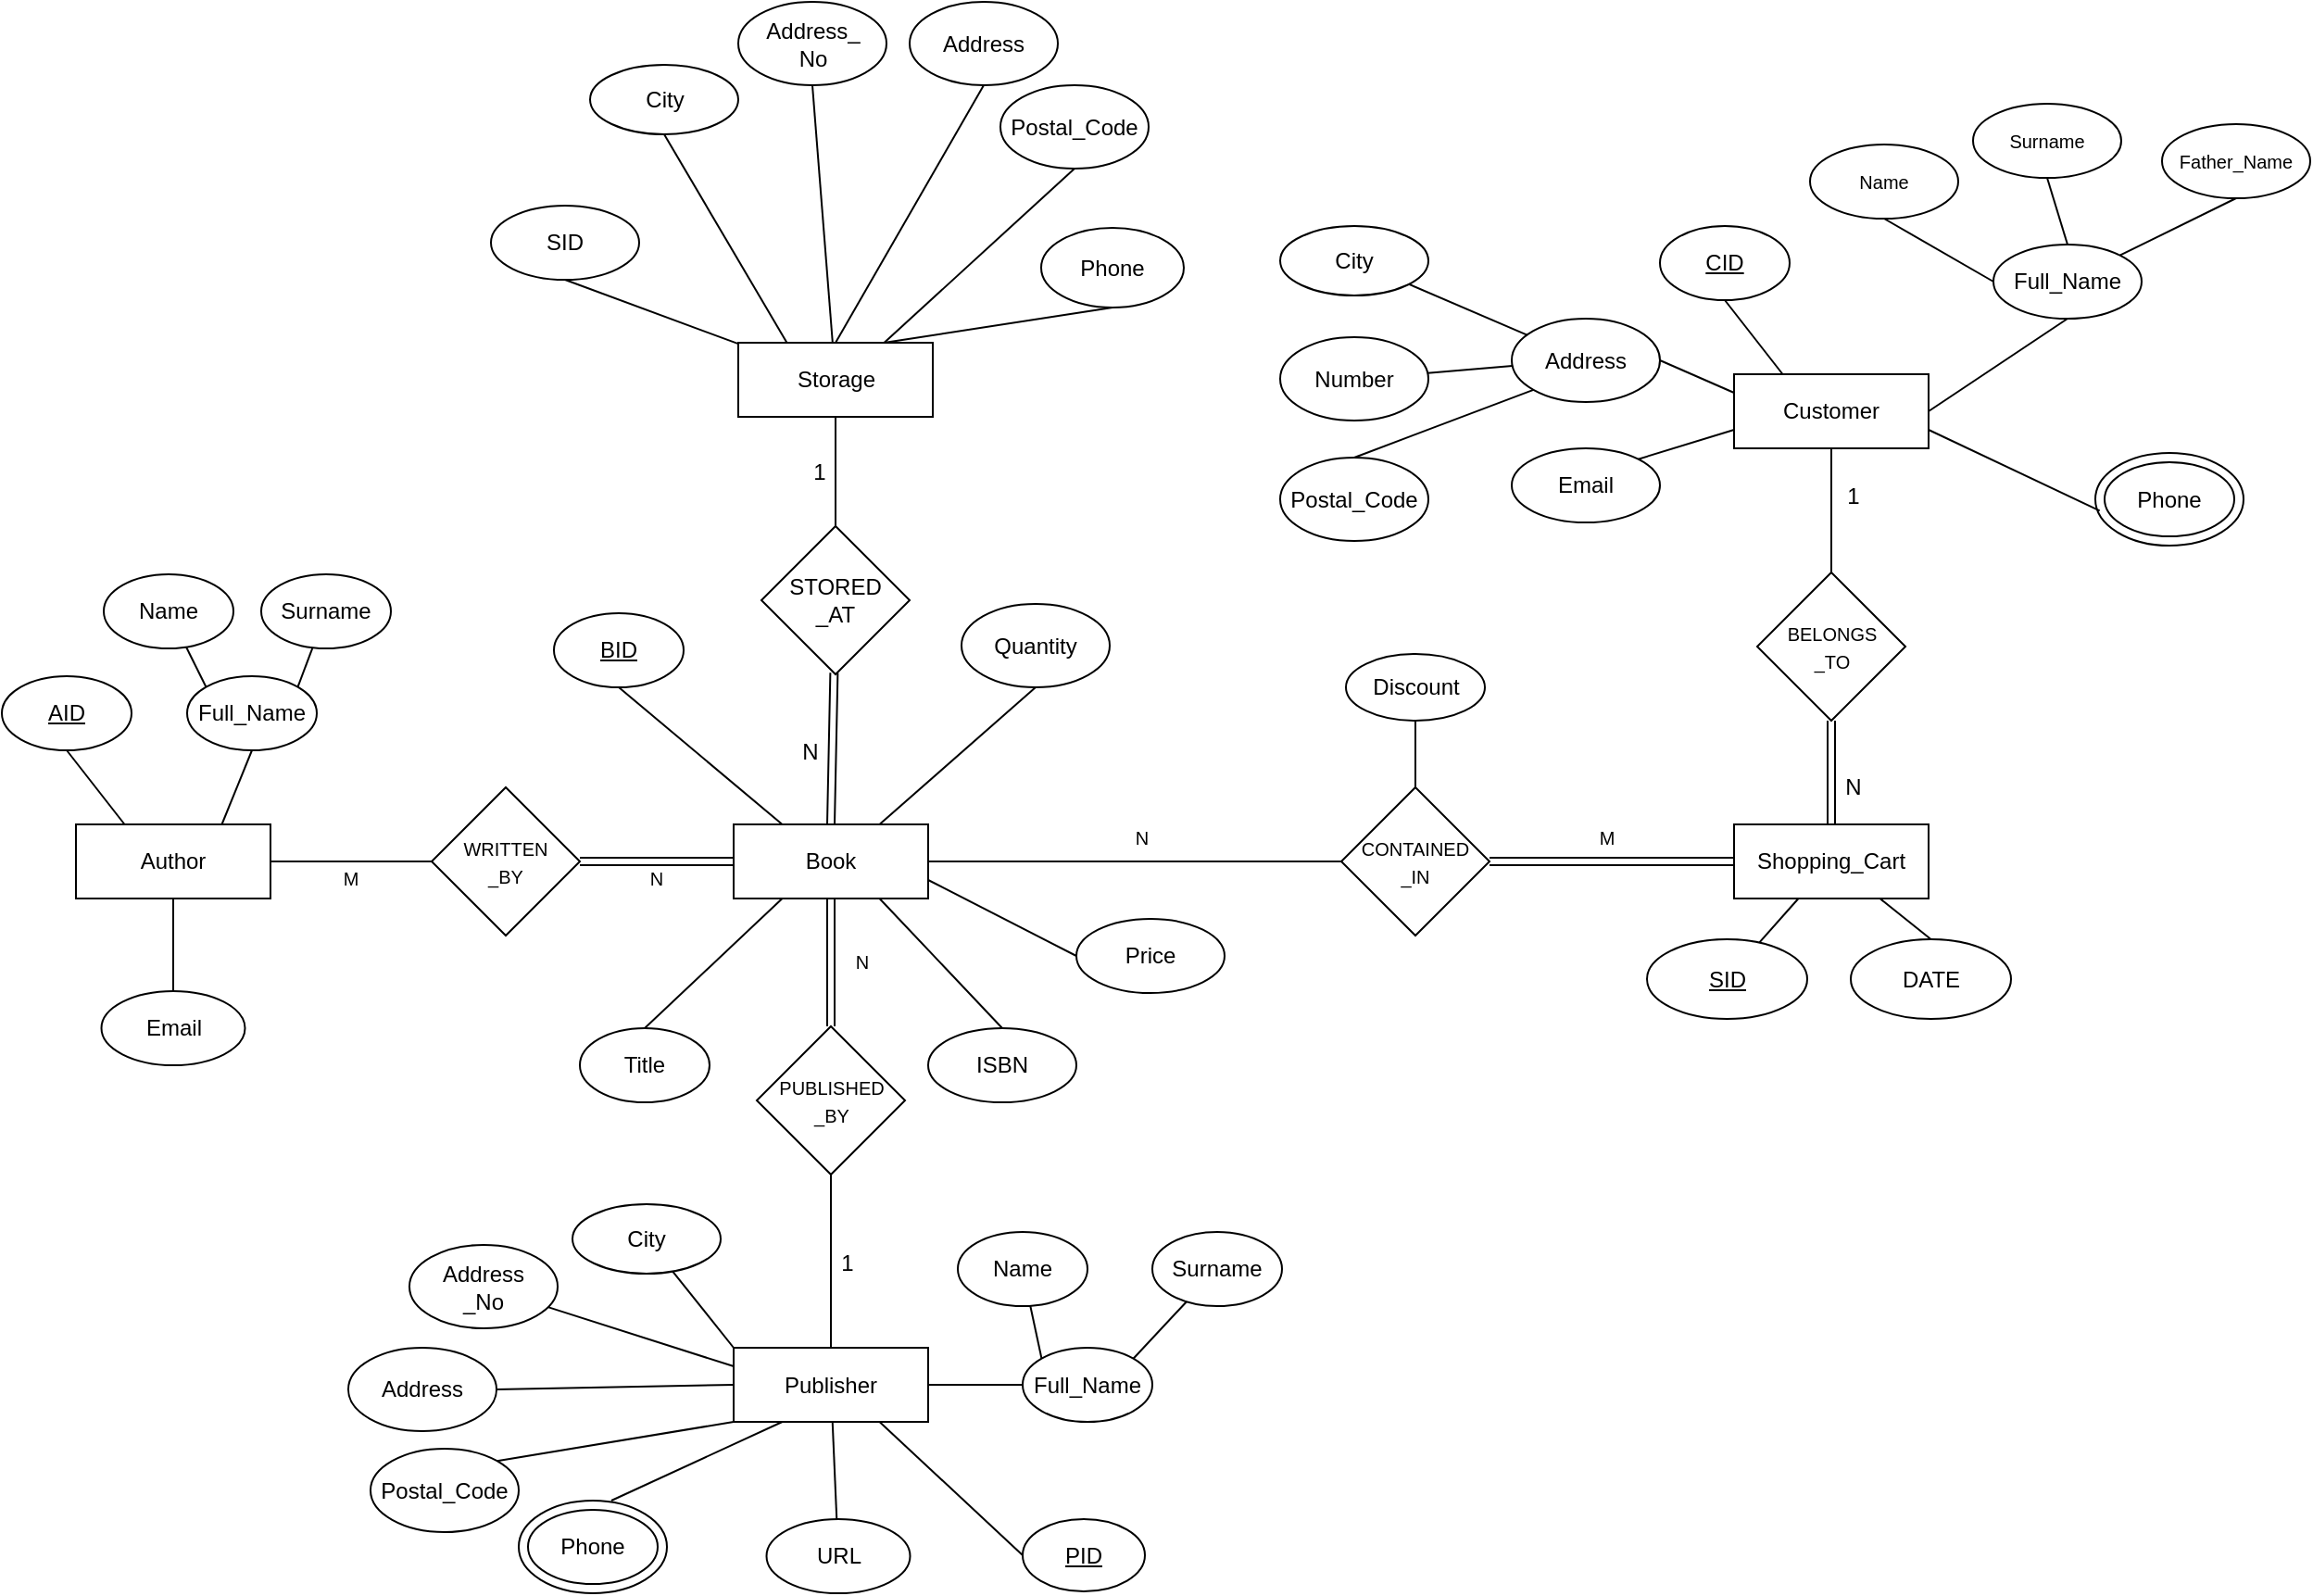 <mxfile version="20.6.0" type="github">
  <diagram id="VsgBfveyjFz6Jx_ch1yv" name="Page-1">
    <mxGraphModel dx="2591" dy="754" grid="1" gridSize="11" guides="1" tooltips="1" connect="1" arrows="0" fold="1" page="1" pageScale="1" pageWidth="1169" pageHeight="1654" math="0" shadow="0">
      <root>
        <mxCell id="0" />
        <mxCell id="1" parent="0" />
        <mxCell id="6fTI-SqCHsq5oNUSL6ju-141" value="1" style="edgeStyle=none;rounded=0;orthogonalLoop=1;jettySize=auto;html=1;exitX=0.5;exitY=1;exitDx=0;exitDy=0;entryX=0.5;entryY=0;entryDx=0;entryDy=0;labelBackgroundColor=none;strokeColor=#000000;fontSize=12;startFill=1;endArrow=none;endFill=0;" parent="1" source="6fTI-SqCHsq5oNUSL6ju-108" target="6fTI-SqCHsq5oNUSL6ju-129" edge="1">
          <mxGeometry y="-9" relative="1" as="geometry">
            <mxPoint as="offset" />
          </mxGeometry>
        </mxCell>
        <mxCell id="6fTI-SqCHsq5oNUSL6ju-147" value="" style="group" parent="1" vertex="1" connectable="0">
          <mxGeometry x="12" y="847" width="602" height="265" as="geometry" />
        </mxCell>
        <mxCell id="6fTI-SqCHsq5oNUSL6ju-105" value="" style="group" parent="6fTI-SqCHsq5oNUSL6ju-147" vertex="1" connectable="0">
          <mxGeometry width="478.75" height="265" as="geometry" />
        </mxCell>
        <mxCell id="6fTI-SqCHsq5oNUSL6ju-64" value="Publisher" style="rounded=0;whiteSpace=wrap;html=1;" parent="6fTI-SqCHsq5oNUSL6ju-105" vertex="1">
          <mxGeometry x="306" y="132.5" width="105" height="40" as="geometry" />
        </mxCell>
        <mxCell id="6fTI-SqCHsq5oNUSL6ju-73" value="URL" style="ellipse;whiteSpace=wrap;html=1;rounded=0;" parent="6fTI-SqCHsq5oNUSL6ju-105" vertex="1">
          <mxGeometry x="323.75" y="225" width="77.5" height="40" as="geometry" />
        </mxCell>
        <mxCell id="6fTI-SqCHsq5oNUSL6ju-63" value="" style="edgeStyle=none;rounded=0;orthogonalLoop=1;jettySize=auto;html=1;fontSize=12;startFill=1;endArrow=none;endFill=0;" parent="6fTI-SqCHsq5oNUSL6ju-105" source="6fTI-SqCHsq5oNUSL6ju-64" target="6fTI-SqCHsq5oNUSL6ju-73" edge="1">
          <mxGeometry relative="1" as="geometry" />
        </mxCell>
        <mxCell id="6fTI-SqCHsq5oNUSL6ju-74" style="rounded=0;orthogonalLoop=1;jettySize=auto;html=1;exitX=0;exitY=0.5;exitDx=0;exitDy=0;entryX=1;entryY=0.5;entryDx=0;entryDy=0;fontSize=10;endArrow=none;endFill=0;" parent="6fTI-SqCHsq5oNUSL6ju-105" source="6fTI-SqCHsq5oNUSL6ju-64" target="6fTI-SqCHsq5oNUSL6ju-82" edge="1">
          <mxGeometry relative="1" as="geometry">
            <mxPoint x="255" y="120" as="sourcePoint" />
          </mxGeometry>
        </mxCell>
        <mxCell id="6fTI-SqCHsq5oNUSL6ju-76" value="" style="group" parent="6fTI-SqCHsq5oNUSL6ju-105" vertex="1" connectable="0">
          <mxGeometry x="190" y="215" width="80" height="50" as="geometry" />
        </mxCell>
        <mxCell id="6fTI-SqCHsq5oNUSL6ju-77" value="Phone" style="ellipse;whiteSpace=wrap;html=1;perimeterSpacing=0;shadow=0;perimeter=none;" parent="6fTI-SqCHsq5oNUSL6ju-76" vertex="1">
          <mxGeometry width="80" height="50" as="geometry" />
        </mxCell>
        <mxCell id="6fTI-SqCHsq5oNUSL6ju-78" value="Phone" style="ellipse;whiteSpace=wrap;html=1;perimeterSpacing=0;shadow=0;perimeter=none;" parent="6fTI-SqCHsq5oNUSL6ju-76" vertex="1">
          <mxGeometry x="5" y="5" width="70" height="40" as="geometry" />
        </mxCell>
        <mxCell id="6fTI-SqCHsq5oNUSL6ju-96" style="edgeStyle=none;rounded=0;orthogonalLoop=1;jettySize=auto;html=1;exitX=0.25;exitY=1;exitDx=0;exitDy=0;entryX=0.625;entryY=0;entryDx=0;entryDy=0;entryPerimeter=0;fontSize=10;startFill=1;endArrow=none;endFill=0;" parent="6fTI-SqCHsq5oNUSL6ju-105" source="6fTI-SqCHsq5oNUSL6ju-64" target="6fTI-SqCHsq5oNUSL6ju-77" edge="1">
          <mxGeometry relative="1" as="geometry" />
        </mxCell>
        <mxCell id="6fTI-SqCHsq5oNUSL6ju-82" value="Address" style="ellipse;whiteSpace=wrap;html=1;rounded=0;" parent="6fTI-SqCHsq5oNUSL6ju-105" vertex="1">
          <mxGeometry x="98" y="132.5" width="80" height="45" as="geometry" />
        </mxCell>
        <mxCell id="6fTI-SqCHsq5oNUSL6ju-83" value="City" style="ellipse;whiteSpace=wrap;html=1;rounded=0;" parent="6fTI-SqCHsq5oNUSL6ju-105" vertex="1">
          <mxGeometry x="219" y="55" width="80" height="37.5" as="geometry" />
        </mxCell>
        <mxCell id="6fTI-SqCHsq5oNUSL6ju-79" value="" style="rounded=0;orthogonalLoop=1;jettySize=auto;html=1;fontSize=10;endArrow=none;endFill=0;exitX=0;exitY=0;exitDx=0;exitDy=0;" parent="6fTI-SqCHsq5oNUSL6ju-105" source="6fTI-SqCHsq5oNUSL6ju-64" target="6fTI-SqCHsq5oNUSL6ju-83" edge="1">
          <mxGeometry relative="1" as="geometry" />
        </mxCell>
        <mxCell id="6fTI-SqCHsq5oNUSL6ju-84" value="Address&lt;br&gt;_No" style="ellipse;whiteSpace=wrap;html=1;rounded=0;" parent="6fTI-SqCHsq5oNUSL6ju-105" vertex="1">
          <mxGeometry x="131" y="77" width="80" height="45" as="geometry" />
        </mxCell>
        <mxCell id="6fTI-SqCHsq5oNUSL6ju-80" value="" style="rounded=0;orthogonalLoop=1;jettySize=auto;html=1;fontSize=10;endArrow=none;endFill=0;exitX=0;exitY=0.25;exitDx=0;exitDy=0;" parent="6fTI-SqCHsq5oNUSL6ju-105" source="6fTI-SqCHsq5oNUSL6ju-64" target="6fTI-SqCHsq5oNUSL6ju-84" edge="1">
          <mxGeometry relative="1" as="geometry" />
        </mxCell>
        <mxCell id="i2r0r5sgJxietmi1e1di-18" style="edgeStyle=none;rounded=0;orthogonalLoop=1;jettySize=auto;html=1;exitX=1;exitY=0;exitDx=0;exitDy=0;entryX=0;entryY=1;entryDx=0;entryDy=0;endArrow=none;endFill=0;" edge="1" parent="6fTI-SqCHsq5oNUSL6ju-105" source="6fTI-SqCHsq5oNUSL6ju-85" target="6fTI-SqCHsq5oNUSL6ju-64">
          <mxGeometry relative="1" as="geometry" />
        </mxCell>
        <mxCell id="6fTI-SqCHsq5oNUSL6ju-85" value="Postal_Code" style="ellipse;whiteSpace=wrap;html=1;rounded=0;" parent="6fTI-SqCHsq5oNUSL6ju-105" vertex="1">
          <mxGeometry x="110" y="187" width="80" height="45" as="geometry" />
        </mxCell>
        <mxCell id="6fTI-SqCHsq5oNUSL6ju-101" value="Full_Name" style="ellipse;whiteSpace=wrap;html=1;" parent="6fTI-SqCHsq5oNUSL6ju-147" vertex="1">
          <mxGeometry x="462" y="132.5" width="70" height="40" as="geometry" />
        </mxCell>
        <mxCell id="6fTI-SqCHsq5oNUSL6ju-99" style="edgeStyle=none;rounded=0;orthogonalLoop=1;jettySize=auto;html=1;exitX=0;exitY=0;exitDx=0;exitDy=0;fontSize=12;startFill=1;endArrow=none;endFill=0;" parent="6fTI-SqCHsq5oNUSL6ju-147" source="6fTI-SqCHsq5oNUSL6ju-101" target="6fTI-SqCHsq5oNUSL6ju-102" edge="1">
          <mxGeometry relative="1" as="geometry" />
        </mxCell>
        <mxCell id="6fTI-SqCHsq5oNUSL6ju-103" value="Surname" style="ellipse;whiteSpace=wrap;html=1;shadow=0;sketch=0;fontSize=12;" parent="6fTI-SqCHsq5oNUSL6ju-147" vertex="1">
          <mxGeometry x="532" y="70" width="70" height="40" as="geometry" />
        </mxCell>
        <mxCell id="6fTI-SqCHsq5oNUSL6ju-100" style="edgeStyle=none;rounded=0;orthogonalLoop=1;jettySize=auto;html=1;exitX=1;exitY=0;exitDx=0;exitDy=0;fontSize=12;startFill=1;endArrow=none;endFill=0;" parent="6fTI-SqCHsq5oNUSL6ju-147" source="6fTI-SqCHsq5oNUSL6ju-101" target="6fTI-SqCHsq5oNUSL6ju-103" edge="1">
          <mxGeometry relative="1" as="geometry" />
        </mxCell>
        <mxCell id="6fTI-SqCHsq5oNUSL6ju-102" value="Name" style="ellipse;whiteSpace=wrap;html=1;shadow=0;sketch=0;fontSize=12;" parent="6fTI-SqCHsq5oNUSL6ju-147" vertex="1">
          <mxGeometry x="427" y="70" width="70" height="40" as="geometry" />
        </mxCell>
        <mxCell id="6fTI-SqCHsq5oNUSL6ju-145" style="edgeStyle=none;rounded=0;orthogonalLoop=1;jettySize=auto;html=1;exitX=1;exitY=0.5;exitDx=0;exitDy=0;entryX=0;entryY=0.5;entryDx=0;entryDy=0;labelBackgroundColor=none;strokeColor=#000000;fontSize=12;startFill=1;endArrow=none;endFill=0;" parent="6fTI-SqCHsq5oNUSL6ju-147" source="6fTI-SqCHsq5oNUSL6ju-64" target="6fTI-SqCHsq5oNUSL6ju-101" edge="1">
          <mxGeometry relative="1" as="geometry" />
        </mxCell>
        <mxCell id="6fTI-SqCHsq5oNUSL6ju-67" value="&lt;u&gt;PID&lt;/u&gt;" style="ellipse;whiteSpace=wrap;html=1;" parent="6fTI-SqCHsq5oNUSL6ju-147" vertex="1">
          <mxGeometry x="462" y="225" width="66" height="39" as="geometry" />
        </mxCell>
        <mxCell id="6fTI-SqCHsq5oNUSL6ju-146" style="edgeStyle=none;rounded=0;orthogonalLoop=1;jettySize=auto;html=1;exitX=0.75;exitY=1;exitDx=0;exitDy=0;entryX=0;entryY=0.5;entryDx=0;entryDy=0;labelBackgroundColor=none;strokeColor=#000000;fontSize=12;startFill=1;endArrow=none;endFill=0;" parent="6fTI-SqCHsq5oNUSL6ju-147" source="6fTI-SqCHsq5oNUSL6ju-64" target="6fTI-SqCHsq5oNUSL6ju-67" edge="1">
          <mxGeometry relative="1" as="geometry" />
        </mxCell>
        <mxCell id="6fTI-SqCHsq5oNUSL6ju-148" value="1" style="edgeStyle=none;rounded=0;orthogonalLoop=1;jettySize=auto;html=1;exitX=0.5;exitY=1;exitDx=0;exitDy=0;entryX=0.5;entryY=0;entryDx=0;entryDy=0;labelBackgroundColor=none;strokeColor=#000000;fontSize=12;startFill=1;endArrow=none;endFill=0;" parent="1" source="6fTI-SqCHsq5oNUSL6ju-55" target="6fTI-SqCHsq5oNUSL6ju-64" edge="1">
          <mxGeometry x="0.026" y="8" relative="1" as="geometry">
            <mxPoint as="offset" />
          </mxGeometry>
        </mxCell>
        <mxCell id="6fTI-SqCHsq5oNUSL6ju-207" style="edgeStyle=none;rounded=0;orthogonalLoop=1;jettySize=auto;html=1;exitX=1;exitY=0.75;exitDx=0;exitDy=0;entryX=0;entryY=0.5;entryDx=0;entryDy=0;labelBackgroundColor=none;strokeColor=#000000;fontSize=10;startFill=1;endArrow=none;endFill=0;" parent="1" source="6fTI-SqCHsq5oNUSL6ju-8" target="6fTI-SqCHsq5oNUSL6ju-23" edge="1">
          <mxGeometry relative="1" as="geometry" />
        </mxCell>
        <mxCell id="6fTI-SqCHsq5oNUSL6ju-219" style="edgeStyle=none;rounded=0;orthogonalLoop=1;jettySize=auto;html=1;exitX=0.25;exitY=1;exitDx=0;exitDy=0;entryX=0.5;entryY=0;entryDx=0;entryDy=0;labelBackgroundColor=none;strokeColor=#000000;fontSize=10;startFill=1;endArrow=none;endFill=0;" parent="1" source="6fTI-SqCHsq5oNUSL6ju-8" target="6fTI-SqCHsq5oNUSL6ju-10" edge="1">
          <mxGeometry relative="1" as="geometry" />
        </mxCell>
        <mxCell id="6fTI-SqCHsq5oNUSL6ju-220" style="edgeStyle=none;rounded=0;orthogonalLoop=1;jettySize=auto;html=1;exitX=0.75;exitY=1;exitDx=0;exitDy=0;entryX=0.5;entryY=0;entryDx=0;entryDy=0;labelBackgroundColor=none;strokeColor=#000000;fontSize=10;startFill=1;endArrow=none;endFill=0;" parent="1" source="6fTI-SqCHsq5oNUSL6ju-8" target="6fTI-SqCHsq5oNUSL6ju-61" edge="1">
          <mxGeometry relative="1" as="geometry" />
        </mxCell>
        <mxCell id="aU7pb-YpMLklJea5VNLd-4" value="N" style="edgeStyle=orthogonalEdgeStyle;rounded=0;orthogonalLoop=1;jettySize=auto;html=1;exitX=1;exitY=0.5;exitDx=0;exitDy=0;entryX=0;entryY=0.5;entryDx=0;entryDy=0;fontSize=10;endArrow=none;endFill=0;" parent="1" source="6fTI-SqCHsq5oNUSL6ju-8" target="6fTI-SqCHsq5oNUSL6ju-174" edge="1">
          <mxGeometry x="0.033" y="13" relative="1" as="geometry">
            <mxPoint as="offset" />
            <mxPoint x="605" y="717" as="targetPoint" />
          </mxGeometry>
        </mxCell>
        <mxCell id="6fTI-SqCHsq5oNUSL6ju-8" value="Book" style="rounded=0;whiteSpace=wrap;html=1;" parent="1" vertex="1">
          <mxGeometry x="318" y="697" width="105" height="40" as="geometry" />
        </mxCell>
        <mxCell id="6fTI-SqCHsq5oNUSL6ju-217" style="edgeStyle=none;rounded=0;orthogonalLoop=1;jettySize=auto;html=1;exitX=0.5;exitY=1;exitDx=0;exitDy=0;entryX=0.25;entryY=0;entryDx=0;entryDy=0;labelBackgroundColor=none;strokeColor=#000000;fontSize=10;startFill=1;endArrow=none;endFill=0;" parent="1" source="6fTI-SqCHsq5oNUSL6ju-9" target="6fTI-SqCHsq5oNUSL6ju-8" edge="1">
          <mxGeometry relative="1" as="geometry" />
        </mxCell>
        <mxCell id="6fTI-SqCHsq5oNUSL6ju-9" value="&lt;u&gt;BID&lt;/u&gt;" style="ellipse;whiteSpace=wrap;html=1;" parent="1" vertex="1">
          <mxGeometry x="221" y="583" width="70" height="40" as="geometry" />
        </mxCell>
        <mxCell id="6fTI-SqCHsq5oNUSL6ju-10" value="Title" style="ellipse;whiteSpace=wrap;html=1;" parent="1" vertex="1">
          <mxGeometry x="235" y="807" width="70" height="40" as="geometry" />
        </mxCell>
        <mxCell id="6fTI-SqCHsq5oNUSL6ju-218" style="edgeStyle=none;rounded=0;orthogonalLoop=1;jettySize=auto;html=1;exitX=0.5;exitY=1;exitDx=0;exitDy=0;entryX=0.75;entryY=0;entryDx=0;entryDy=0;labelBackgroundColor=none;strokeColor=#000000;fontSize=10;startFill=1;endArrow=none;endFill=0;" parent="1" source="6fTI-SqCHsq5oNUSL6ju-19" target="6fTI-SqCHsq5oNUSL6ju-8" edge="1">
          <mxGeometry relative="1" as="geometry" />
        </mxCell>
        <mxCell id="6fTI-SqCHsq5oNUSL6ju-19" value="Quantity" style="ellipse;whiteSpace=wrap;html=1;rounded=0;" parent="1" vertex="1">
          <mxGeometry x="441" y="578" width="80" height="45" as="geometry" />
        </mxCell>
        <mxCell id="6fTI-SqCHsq5oNUSL6ju-23" value="&lt;font style=&quot;font-size: 12px;&quot;&gt;Price&lt;/font&gt;" style="ellipse;whiteSpace=wrap;html=1;shadow=0;sketch=0;fontSize=10;" parent="1" vertex="1">
          <mxGeometry x="503" y="748" width="80" height="40" as="geometry" />
        </mxCell>
        <mxCell id="6fTI-SqCHsq5oNUSL6ju-213" value="M" style="edgeStyle=none;rounded=0;orthogonalLoop=1;jettySize=auto;html=1;exitX=0;exitY=0.5;exitDx=0;exitDy=0;entryX=1;entryY=0.5;entryDx=0;entryDy=0;labelBackgroundColor=none;strokeColor=#000000;fontSize=10;startFill=1;endArrow=none;endFill=0;" parent="1" source="6fTI-SqCHsq5oNUSL6ju-26" target="6fTI-SqCHsq5oNUSL6ju-32" edge="1">
          <mxGeometry x="0.011" y="9" relative="1" as="geometry">
            <mxPoint as="offset" />
          </mxGeometry>
        </mxCell>
        <mxCell id="6fTI-SqCHsq5oNUSL6ju-214" value="N" style="edgeStyle=none;shape=link;rounded=0;orthogonalLoop=1;jettySize=auto;html=1;exitX=1;exitY=0.5;exitDx=0;exitDy=0;entryX=0;entryY=0.5;entryDx=0;entryDy=0;labelBackgroundColor=none;strokeColor=#000000;fontSize=10;startFill=1;endArrow=none;endFill=0;" parent="1" source="6fTI-SqCHsq5oNUSL6ju-26" target="6fTI-SqCHsq5oNUSL6ju-8" edge="1">
          <mxGeometry x="-0.012" y="-9" relative="1" as="geometry">
            <mxPoint as="offset" />
          </mxGeometry>
        </mxCell>
        <mxCell id="6fTI-SqCHsq5oNUSL6ju-26" value="&lt;font style=&quot;font-size: 10px;&quot;&gt;WRITTEN&lt;br&gt;_BY&lt;/font&gt;" style="rhombus;whiteSpace=wrap;html=1;shadow=0;sketch=0;fontSize=12;" parent="1" vertex="1">
          <mxGeometry x="155" y="677" width="80" height="80" as="geometry" />
        </mxCell>
        <mxCell id="6fTI-SqCHsq5oNUSL6ju-55" value="&lt;font style=&quot;font-size: 10px;&quot;&gt;PUBLISHED&lt;br&gt;_BY&lt;/font&gt;" style="rhombus;whiteSpace=wrap;html=1;shadow=0;sketch=0;fontSize=12;" parent="1" vertex="1">
          <mxGeometry x="330.5" y="806" width="80" height="80" as="geometry" />
        </mxCell>
        <mxCell id="6fTI-SqCHsq5oNUSL6ju-57" value="N" style="edgeStyle=none;shape=link;rounded=0;orthogonalLoop=1;jettySize=auto;html=1;exitX=0.5;exitY=1;exitDx=0;exitDy=0;entryX=0.5;entryY=0;entryDx=0;entryDy=0;fontSize=10;startFill=1;endArrow=none;endFill=0;" parent="1" source="6fTI-SqCHsq5oNUSL6ju-8" target="6fTI-SqCHsq5oNUSL6ju-55" edge="1">
          <mxGeometry x="-0.029" y="16" relative="1" as="geometry">
            <mxPoint as="offset" />
          </mxGeometry>
        </mxCell>
        <mxCell id="6fTI-SqCHsq5oNUSL6ju-61" value="&lt;font style=&quot;font-size: 12px;&quot;&gt;ISBN&lt;/font&gt;" style="ellipse;whiteSpace=wrap;html=1;shadow=0;sketch=0;fontSize=10;" parent="1" vertex="1">
          <mxGeometry x="423" y="807" width="80" height="40" as="geometry" />
        </mxCell>
        <mxCell id="6fTI-SqCHsq5oNUSL6ju-129" value="STORED&lt;br&gt;_AT" style="rhombus;whiteSpace=wrap;html=1;rounded=0;" parent="1" vertex="1">
          <mxGeometry x="333" y="536" width="80" height="80" as="geometry" />
        </mxCell>
        <mxCell id="6fTI-SqCHsq5oNUSL6ju-130" value="N" style="edgeStyle=none;rounded=0;orthogonalLoop=1;jettySize=auto;html=1;fontSize=12;startFill=1;endArrow=none;endFill=0;shape=link;exitX=0.5;exitY=0;exitDx=0;exitDy=0;" parent="1" source="6fTI-SqCHsq5oNUSL6ju-8" target="6fTI-SqCHsq5oNUSL6ju-129" edge="1">
          <mxGeometry x="-0.048" y="12" relative="1" as="geometry">
            <mxPoint x="375" y="693" as="sourcePoint" />
            <mxPoint as="offset" />
          </mxGeometry>
        </mxCell>
        <mxCell id="6fTI-SqCHsq5oNUSL6ju-210" value="" style="group" parent="1" vertex="1" connectable="0">
          <mxGeometry x="-77" y="562" width="210" height="265" as="geometry" />
        </mxCell>
        <mxCell id="6fTI-SqCHsq5oNUSL6ju-32" value="Author" style="rounded=0;whiteSpace=wrap;html=1;" parent="6fTI-SqCHsq5oNUSL6ju-210" vertex="1">
          <mxGeometry x="40" y="135" width="105" height="40" as="geometry" />
        </mxCell>
        <mxCell id="6fTI-SqCHsq5oNUSL6ju-39" style="rounded=0;orthogonalLoop=1;jettySize=auto;html=1;exitX=0.25;exitY=0;exitDx=0;exitDy=0;entryX=0.5;entryY=1;entryDx=0;entryDy=0;fontSize=10;endArrow=none;endFill=0;" parent="6fTI-SqCHsq5oNUSL6ju-210" target="6fTI-SqCHsq5oNUSL6ju-41" edge="1">
          <mxGeometry relative="1" as="geometry">
            <mxPoint x="66.25" y="135" as="sourcePoint" />
          </mxGeometry>
        </mxCell>
        <mxCell id="6fTI-SqCHsq5oNUSL6ju-40" style="rounded=0;orthogonalLoop=1;jettySize=auto;html=1;exitX=0.75;exitY=0;exitDx=0;exitDy=0;entryX=0.5;entryY=1;entryDx=0;entryDy=0;fontSize=10;endArrow=none;endFill=0;" parent="6fTI-SqCHsq5oNUSL6ju-210" target="6fTI-SqCHsq5oNUSL6ju-42" edge="1">
          <mxGeometry relative="1" as="geometry">
            <mxPoint x="118.75" y="135" as="sourcePoint" />
          </mxGeometry>
        </mxCell>
        <mxCell id="6fTI-SqCHsq5oNUSL6ju-41" value="&lt;u&gt;AID&lt;/u&gt;" style="ellipse;whiteSpace=wrap;html=1;" parent="6fTI-SqCHsq5oNUSL6ju-210" vertex="1">
          <mxGeometry y="55" width="70" height="40" as="geometry" />
        </mxCell>
        <mxCell id="6fTI-SqCHsq5oNUSL6ju-42" value="Full_Name" style="ellipse;whiteSpace=wrap;html=1;" parent="6fTI-SqCHsq5oNUSL6ju-210" vertex="1">
          <mxGeometry x="100" y="55" width="70" height="40" as="geometry" />
        </mxCell>
        <mxCell id="6fTI-SqCHsq5oNUSL6ju-43" value="Name" style="ellipse;whiteSpace=wrap;html=1;shadow=0;sketch=0;fontSize=12;" parent="6fTI-SqCHsq5oNUSL6ju-210" vertex="1">
          <mxGeometry x="55" width="70" height="40" as="geometry" />
        </mxCell>
        <mxCell id="6fTI-SqCHsq5oNUSL6ju-44" style="edgeStyle=none;rounded=0;orthogonalLoop=1;jettySize=auto;html=1;exitX=0;exitY=0;exitDx=0;exitDy=0;fontSize=12;startFill=1;endArrow=none;endFill=0;" parent="6fTI-SqCHsq5oNUSL6ju-210" source="6fTI-SqCHsq5oNUSL6ju-42" target="6fTI-SqCHsq5oNUSL6ju-43" edge="1">
          <mxGeometry relative="1" as="geometry" />
        </mxCell>
        <mxCell id="6fTI-SqCHsq5oNUSL6ju-45" value="Surname" style="ellipse;whiteSpace=wrap;html=1;shadow=0;sketch=0;fontSize=12;" parent="6fTI-SqCHsq5oNUSL6ju-210" vertex="1">
          <mxGeometry x="140" width="70" height="40" as="geometry" />
        </mxCell>
        <mxCell id="6fTI-SqCHsq5oNUSL6ju-46" style="edgeStyle=none;rounded=0;orthogonalLoop=1;jettySize=auto;html=1;exitX=1;exitY=0;exitDx=0;exitDy=0;fontSize=12;startFill=1;endArrow=none;endFill=0;" parent="6fTI-SqCHsq5oNUSL6ju-210" source="6fTI-SqCHsq5oNUSL6ju-42" target="6fTI-SqCHsq5oNUSL6ju-45" edge="1">
          <mxGeometry relative="1" as="geometry" />
        </mxCell>
        <mxCell id="6fTI-SqCHsq5oNUSL6ju-49" value="Email" style="ellipse;whiteSpace=wrap;html=1;rounded=0;" parent="6fTI-SqCHsq5oNUSL6ju-210" vertex="1">
          <mxGeometry x="53.75" y="225" width="77.5" height="40" as="geometry" />
        </mxCell>
        <mxCell id="6fTI-SqCHsq5oNUSL6ju-50" value="" style="edgeStyle=none;rounded=0;orthogonalLoop=1;jettySize=auto;html=1;fontSize=12;startFill=1;endArrow=none;endFill=0;" parent="6fTI-SqCHsq5oNUSL6ju-210" source="6fTI-SqCHsq5oNUSL6ju-32" target="6fTI-SqCHsq5oNUSL6ju-49" edge="1">
          <mxGeometry relative="1" as="geometry" />
        </mxCell>
        <mxCell id="6fTI-SqCHsq5oNUSL6ju-215" value="" style="group" parent="1" vertex="1" connectable="0">
          <mxGeometry x="613" y="308" width="556" height="494" as="geometry" />
        </mxCell>
        <mxCell id="6fTI-SqCHsq5oNUSL6ju-142" value="Shopping_Cart" style="rounded=0;whiteSpace=wrap;html=1;" parent="6fTI-SqCHsq5oNUSL6ju-215" vertex="1">
          <mxGeometry x="245" y="389" width="105" height="40" as="geometry" />
        </mxCell>
        <mxCell id="6fTI-SqCHsq5oNUSL6ju-143" value="&lt;u&gt;SID&lt;/u&gt;" style="ellipse;whiteSpace=wrap;html=1;rounded=0;" parent="6fTI-SqCHsq5oNUSL6ju-215" vertex="1">
          <mxGeometry x="198" y="451" width="86.5" height="43" as="geometry" />
        </mxCell>
        <mxCell id="6fTI-SqCHsq5oNUSL6ju-144" value="" style="edgeStyle=none;rounded=0;orthogonalLoop=1;jettySize=auto;html=1;labelBackgroundColor=none;strokeColor=#000000;fontSize=12;startFill=1;endArrow=none;endFill=0;" parent="6fTI-SqCHsq5oNUSL6ju-215" source="6fTI-SqCHsq5oNUSL6ju-142" target="6fTI-SqCHsq5oNUSL6ju-143" edge="1">
          <mxGeometry relative="1" as="geometry" />
        </mxCell>
        <mxCell id="6fTI-SqCHsq5oNUSL6ju-165" value="&lt;font style=&quot;font-size: 10px;&quot;&gt;BELONGS&lt;br&gt;_TO&lt;/font&gt;" style="rhombus;whiteSpace=wrap;html=1;rounded=0;" parent="6fTI-SqCHsq5oNUSL6ju-215" vertex="1">
          <mxGeometry x="257.5" y="253" width="80" height="80" as="geometry" />
        </mxCell>
        <mxCell id="6fTI-SqCHsq5oNUSL6ju-166" value="N" style="edgeStyle=none;rounded=0;orthogonalLoop=1;jettySize=auto;html=1;labelBackgroundColor=none;strokeColor=#000000;fontSize=12;startFill=1;endArrow=none;endFill=0;shape=link;" parent="6fTI-SqCHsq5oNUSL6ju-215" source="6fTI-SqCHsq5oNUSL6ju-142" target="6fTI-SqCHsq5oNUSL6ju-165" edge="1">
          <mxGeometry x="-0.267" y="-10" relative="1" as="geometry">
            <mxPoint x="1" as="offset" />
          </mxGeometry>
        </mxCell>
        <mxCell id="6fTI-SqCHsq5oNUSL6ju-167" value="1" style="edgeStyle=none;rounded=0;orthogonalLoop=1;jettySize=auto;html=1;exitX=0.5;exitY=0;exitDx=0;exitDy=0;entryX=0.5;entryY=1;entryDx=0;entryDy=0;labelBackgroundColor=none;strokeColor=#000000;fontSize=12;startFill=1;endArrow=none;endFill=0;" parent="6fTI-SqCHsq5oNUSL6ju-215" source="6fTI-SqCHsq5oNUSL6ju-165" target="Fxmti2o_5BGem4VC5T3a-1" edge="1">
          <mxGeometry x="0.236" y="-10" relative="1" as="geometry">
            <mxPoint x="1" as="offset" />
          </mxGeometry>
        </mxCell>
        <mxCell id="6fTI-SqCHsq5oNUSL6ju-170" value="" style="group" parent="6fTI-SqCHsq5oNUSL6ju-215" vertex="1" connectable="0">
          <mxGeometry width="556" height="238.5" as="geometry" />
        </mxCell>
        <mxCell id="6fTI-SqCHsq5oNUSL6ju-93" value="Father_Name" style="ellipse;whiteSpace=wrap;html=1;rounded=0;shadow=0;sketch=0;fontSize=10;container=0;" parent="6fTI-SqCHsq5oNUSL6ju-170" vertex="1">
          <mxGeometry x="476" y="11" width="80" height="40" as="geometry" />
        </mxCell>
        <mxCell id="6fTI-SqCHsq5oNUSL6ju-91" value="Surname" style="ellipse;whiteSpace=wrap;html=1;rounded=0;shadow=0;sketch=0;fontSize=10;container=0;" parent="6fTI-SqCHsq5oNUSL6ju-170" vertex="1">
          <mxGeometry x="374" width="80" height="40" as="geometry" />
        </mxCell>
        <mxCell id="6fTI-SqCHsq5oNUSL6ju-89" value="Name" style="ellipse;whiteSpace=wrap;html=1;rounded=0;shadow=0;sketch=0;fontSize=10;container=0;" parent="6fTI-SqCHsq5oNUSL6ju-170" vertex="1">
          <mxGeometry x="286" y="22" width="80" height="40" as="geometry" />
        </mxCell>
        <mxCell id="Fxmti2o_5BGem4VC5T3a-1" value="Customer" style="rounded=0;whiteSpace=wrap;html=1;container=0;" parent="6fTI-SqCHsq5oNUSL6ju-170" vertex="1">
          <mxGeometry x="245" y="146" width="105" height="40" as="geometry" />
        </mxCell>
        <mxCell id="Fxmti2o_5BGem4VC5T3a-2" value="&lt;u&gt;CID&lt;/u&gt;" style="ellipse;whiteSpace=wrap;html=1;container=0;" parent="6fTI-SqCHsq5oNUSL6ju-170" vertex="1">
          <mxGeometry x="205" y="66" width="70" height="40" as="geometry" />
        </mxCell>
        <mxCell id="Fxmti2o_5BGem4VC5T3a-18" style="rounded=0;orthogonalLoop=1;jettySize=auto;html=1;exitX=0.25;exitY=0;exitDx=0;exitDy=0;entryX=0.5;entryY=1;entryDx=0;entryDy=0;fontSize=10;endArrow=none;endFill=0;" parent="6fTI-SqCHsq5oNUSL6ju-170" source="Fxmti2o_5BGem4VC5T3a-1" target="Fxmti2o_5BGem4VC5T3a-2" edge="1">
          <mxGeometry relative="1" as="geometry" />
        </mxCell>
        <mxCell id="Fxmti2o_5BGem4VC5T3a-20" value="Address" style="ellipse;whiteSpace=wrap;html=1;rounded=0;container=0;" parent="6fTI-SqCHsq5oNUSL6ju-170" vertex="1">
          <mxGeometry x="125" y="116" width="80" height="45" as="geometry" />
        </mxCell>
        <mxCell id="Fxmti2o_5BGem4VC5T3a-35" style="rounded=0;orthogonalLoop=1;jettySize=auto;html=1;exitX=0;exitY=0.25;exitDx=0;exitDy=0;entryX=1;entryY=0.5;entryDx=0;entryDy=0;fontSize=10;endArrow=none;endFill=0;" parent="6fTI-SqCHsq5oNUSL6ju-170" source="Fxmti2o_5BGem4VC5T3a-1" target="Fxmti2o_5BGem4VC5T3a-20" edge="1">
          <mxGeometry relative="1" as="geometry" />
        </mxCell>
        <mxCell id="Fxmti2o_5BGem4VC5T3a-23" value="City" style="ellipse;whiteSpace=wrap;html=1;rounded=0;container=0;" parent="6fTI-SqCHsq5oNUSL6ju-170" vertex="1">
          <mxGeometry y="66" width="80" height="37.5" as="geometry" />
        </mxCell>
        <mxCell id="Fxmti2o_5BGem4VC5T3a-24" value="" style="rounded=0;orthogonalLoop=1;jettySize=auto;html=1;fontSize=10;endArrow=none;endFill=0;" parent="6fTI-SqCHsq5oNUSL6ju-170" source="Fxmti2o_5BGem4VC5T3a-20" target="Fxmti2o_5BGem4VC5T3a-23" edge="1">
          <mxGeometry relative="1" as="geometry" />
        </mxCell>
        <mxCell id="Fxmti2o_5BGem4VC5T3a-25" value="Number" style="ellipse;whiteSpace=wrap;html=1;rounded=0;container=0;" parent="6fTI-SqCHsq5oNUSL6ju-170" vertex="1">
          <mxGeometry y="126" width="80" height="45" as="geometry" />
        </mxCell>
        <mxCell id="Fxmti2o_5BGem4VC5T3a-26" value="" style="rounded=0;orthogonalLoop=1;jettySize=auto;html=1;fontSize=10;endArrow=none;endFill=0;" parent="6fTI-SqCHsq5oNUSL6ju-170" source="Fxmti2o_5BGem4VC5T3a-20" target="Fxmti2o_5BGem4VC5T3a-25" edge="1">
          <mxGeometry relative="1" as="geometry" />
        </mxCell>
        <mxCell id="Fxmti2o_5BGem4VC5T3a-31" value="Postal_Code" style="ellipse;whiteSpace=wrap;html=1;rounded=0;container=0;" parent="6fTI-SqCHsq5oNUSL6ju-170" vertex="1">
          <mxGeometry y="191" width="80" height="45" as="geometry" />
        </mxCell>
        <mxCell id="Fxmti2o_5BGem4VC5T3a-32" style="rounded=0;orthogonalLoop=1;jettySize=auto;html=1;exitX=0;exitY=1;exitDx=0;exitDy=0;entryX=0.5;entryY=0;entryDx=0;entryDy=0;fontSize=10;endArrow=none;endFill=0;" parent="6fTI-SqCHsq5oNUSL6ju-170" source="Fxmti2o_5BGem4VC5T3a-20" target="Fxmti2o_5BGem4VC5T3a-31" edge="1">
          <mxGeometry relative="1" as="geometry" />
        </mxCell>
        <mxCell id="Fxmti2o_5BGem4VC5T3a-39" value="&lt;font style=&quot;font-size: 12px;&quot;&gt;Email&lt;/font&gt;" style="ellipse;whiteSpace=wrap;html=1;shadow=0;sketch=0;fontSize=10;container=0;" parent="6fTI-SqCHsq5oNUSL6ju-170" vertex="1">
          <mxGeometry x="125" y="186" width="80" height="40" as="geometry" />
        </mxCell>
        <mxCell id="Fxmti2o_5BGem4VC5T3a-43" style="edgeStyle=none;rounded=0;orthogonalLoop=1;jettySize=auto;html=1;exitX=0;exitY=0.75;exitDx=0;exitDy=0;entryX=1;entryY=0;entryDx=0;entryDy=0;fontSize=12;startFill=1;endArrow=none;endFill=0;" parent="6fTI-SqCHsq5oNUSL6ju-170" source="Fxmti2o_5BGem4VC5T3a-1" target="Fxmti2o_5BGem4VC5T3a-39" edge="1">
          <mxGeometry relative="1" as="geometry" />
        </mxCell>
        <mxCell id="6fTI-SqCHsq5oNUSL6ju-158" style="edgeStyle=none;rounded=0;orthogonalLoop=1;jettySize=auto;html=1;exitX=0.5;exitY=1;exitDx=0;exitDy=0;entryX=1;entryY=0.5;entryDx=0;entryDy=0;labelBackgroundColor=none;strokeColor=#000000;fontSize=12;startFill=1;endArrow=none;endFill=0;" parent="6fTI-SqCHsq5oNUSL6ju-170" source="6fTI-SqCHsq5oNUSL6ju-87" target="Fxmti2o_5BGem4VC5T3a-1" edge="1">
          <mxGeometry relative="1" as="geometry" />
        </mxCell>
        <mxCell id="6fTI-SqCHsq5oNUSL6ju-87" value="Full_Name" style="ellipse;whiteSpace=wrap;html=1;rounded=0;container=0;" parent="6fTI-SqCHsq5oNUSL6ju-170" vertex="1">
          <mxGeometry x="385" y="76" width="80" height="40" as="geometry" />
        </mxCell>
        <mxCell id="6fTI-SqCHsq5oNUSL6ju-157" style="edgeStyle=none;rounded=0;orthogonalLoop=1;jettySize=auto;html=1;exitX=0.5;exitY=1;exitDx=0;exitDy=0;entryX=1;entryY=0;entryDx=0;entryDy=0;labelBackgroundColor=none;strokeColor=#000000;fontSize=12;startFill=1;endArrow=none;endFill=0;" parent="6fTI-SqCHsq5oNUSL6ju-170" source="6fTI-SqCHsq5oNUSL6ju-93" target="6fTI-SqCHsq5oNUSL6ju-87" edge="1">
          <mxGeometry relative="1" as="geometry" />
        </mxCell>
        <mxCell id="Fxmti2o_5BGem4VC5T3a-8" value="Phone" style="ellipse;whiteSpace=wrap;html=1;perimeterSpacing=0;shadow=0;perimeter=none;container=0;" parent="6fTI-SqCHsq5oNUSL6ju-170" vertex="1">
          <mxGeometry x="440" y="188.5" width="80" height="50" as="geometry" />
        </mxCell>
        <mxCell id="Fxmti2o_5BGem4VC5T3a-6" value="Phone" style="ellipse;whiteSpace=wrap;html=1;perimeterSpacing=0;shadow=0;perimeter=none;container=0;" parent="6fTI-SqCHsq5oNUSL6ju-170" vertex="1">
          <mxGeometry x="445" y="193.5" width="70" height="40" as="geometry" />
        </mxCell>
        <mxCell id="6fTI-SqCHsq5oNUSL6ju-156" style="edgeStyle=none;rounded=0;orthogonalLoop=1;jettySize=auto;html=1;exitX=0.5;exitY=1;exitDx=0;exitDy=0;entryX=0.5;entryY=0;entryDx=0;entryDy=0;labelBackgroundColor=none;strokeColor=#000000;fontSize=12;startFill=1;endArrow=none;endFill=0;" parent="6fTI-SqCHsq5oNUSL6ju-170" source="6fTI-SqCHsq5oNUSL6ju-91" target="6fTI-SqCHsq5oNUSL6ju-87" edge="1">
          <mxGeometry relative="1" as="geometry" />
        </mxCell>
        <mxCell id="6fTI-SqCHsq5oNUSL6ju-162" style="edgeStyle=none;rounded=0;orthogonalLoop=1;jettySize=auto;html=1;exitX=1;exitY=0.75;exitDx=0;exitDy=0;entryX=-0.038;entryY=0.654;entryDx=0;entryDy=0;entryPerimeter=0;labelBackgroundColor=none;strokeColor=#000000;fontSize=12;startFill=1;endArrow=none;endFill=0;" parent="6fTI-SqCHsq5oNUSL6ju-170" source="Fxmti2o_5BGem4VC5T3a-1" target="Fxmti2o_5BGem4VC5T3a-6" edge="1">
          <mxGeometry relative="1" as="geometry" />
        </mxCell>
        <mxCell id="6fTI-SqCHsq5oNUSL6ju-155" style="edgeStyle=none;rounded=0;orthogonalLoop=1;jettySize=auto;html=1;exitX=0.5;exitY=1;exitDx=0;exitDy=0;entryX=0;entryY=0.5;entryDx=0;entryDy=0;labelBackgroundColor=none;strokeColor=#000000;fontSize=12;startFill=1;endArrow=none;endFill=0;" parent="6fTI-SqCHsq5oNUSL6ju-170" source="6fTI-SqCHsq5oNUSL6ju-89" target="6fTI-SqCHsq5oNUSL6ju-87" edge="1">
          <mxGeometry relative="1" as="geometry" />
        </mxCell>
        <mxCell id="6fTI-SqCHsq5oNUSL6ju-173" value="DATE" style="ellipse;whiteSpace=wrap;html=1;rounded=0;" parent="6fTI-SqCHsq5oNUSL6ju-215" vertex="1">
          <mxGeometry x="308" y="451" width="86.5" height="43" as="geometry" />
        </mxCell>
        <mxCell id="6fTI-SqCHsq5oNUSL6ju-172" style="edgeStyle=none;rounded=0;orthogonalLoop=1;jettySize=auto;html=1;exitX=0.75;exitY=1;exitDx=0;exitDy=0;labelBackgroundColor=none;strokeColor=#000000;fontSize=10;startFill=1;endArrow=none;endFill=0;entryX=0.5;entryY=0;entryDx=0;entryDy=0;" parent="6fTI-SqCHsq5oNUSL6ju-215" source="6fTI-SqCHsq5oNUSL6ju-142" target="6fTI-SqCHsq5oNUSL6ju-173" edge="1">
          <mxGeometry relative="1" as="geometry">
            <mxPoint x="345.5" y="454" as="targetPoint" />
          </mxGeometry>
        </mxCell>
        <mxCell id="6fTI-SqCHsq5oNUSL6ju-174" value="&lt;font style=&quot;font-size: 10px;&quot;&gt;CONTAINED&lt;br&gt;_IN&lt;br&gt;&lt;/font&gt;" style="rhombus;whiteSpace=wrap;html=1;rounded=0;" parent="6fTI-SqCHsq5oNUSL6ju-215" vertex="1">
          <mxGeometry x="33" y="369" width="80" height="80" as="geometry" />
        </mxCell>
        <mxCell id="6fTI-SqCHsq5oNUSL6ju-175" value="" style="edgeStyle=none;rounded=0;orthogonalLoop=1;jettySize=auto;html=1;labelBackgroundColor=none;strokeColor=#000000;fontSize=10;startFill=1;endArrow=none;endFill=0;shape=link;" parent="6fTI-SqCHsq5oNUSL6ju-215" source="6fTI-SqCHsq5oNUSL6ju-142" target="6fTI-SqCHsq5oNUSL6ju-174" edge="1">
          <mxGeometry relative="1" as="geometry" />
        </mxCell>
        <mxCell id="aU7pb-YpMLklJea5VNLd-16" value="M" style="edgeLabel;html=1;align=center;verticalAlign=middle;resizable=0;points=[];fontSize=10;" parent="6fTI-SqCHsq5oNUSL6ju-175" vertex="1" connectable="0">
          <mxGeometry x="0.045" y="-1" relative="1" as="geometry">
            <mxPoint y="-12" as="offset" />
          </mxGeometry>
        </mxCell>
        <mxCell id="6fTI-SqCHsq5oNUSL6ju-204" value="Discount" style="ellipse;whiteSpace=wrap;html=1;rounded=0;" parent="6fTI-SqCHsq5oNUSL6ju-215" vertex="1">
          <mxGeometry x="35.5" y="297" width="75" height="36" as="geometry" />
        </mxCell>
        <mxCell id="6fTI-SqCHsq5oNUSL6ju-205" value="" style="edgeStyle=none;rounded=0;orthogonalLoop=1;jettySize=auto;html=1;labelBackgroundColor=none;strokeColor=#000000;fontSize=10;startFill=1;endArrow=none;endFill=0;" parent="6fTI-SqCHsq5oNUSL6ju-215" source="6fTI-SqCHsq5oNUSL6ju-174" target="6fTI-SqCHsq5oNUSL6ju-204" edge="1">
          <mxGeometry relative="1" as="geometry" />
        </mxCell>
        <mxCell id="6fTI-SqCHsq5oNUSL6ju-108" value="Storage" style="rounded=0;whiteSpace=wrap;html=1;rotation=0;" parent="1" vertex="1">
          <mxGeometry x="320.5" y="437" width="105" height="40" as="geometry" />
        </mxCell>
        <mxCell id="6fTI-SqCHsq5oNUSL6ju-138" style="edgeStyle=none;rounded=0;orthogonalLoop=1;jettySize=auto;html=1;exitX=0.5;exitY=1;exitDx=0;exitDy=0;labelBackgroundColor=none;strokeColor=#000000;fontSize=12;startFill=1;endArrow=none;endFill=0;" parent="1" source="6fTI-SqCHsq5oNUSL6ju-112" target="6fTI-SqCHsq5oNUSL6ju-108" edge="1">
          <mxGeometry relative="1" as="geometry" />
        </mxCell>
        <mxCell id="6fTI-SqCHsq5oNUSL6ju-112" value="&lt;font style=&quot;font-size: 12px;&quot;&gt;SID&lt;/font&gt;" style="ellipse;whiteSpace=wrap;html=1;rounded=0;shadow=0;sketch=0;fontSize=10;rotation=0;" parent="1" vertex="1">
          <mxGeometry x="187" y="363" width="80" height="40" as="geometry" />
        </mxCell>
        <mxCell id="6fTI-SqCHsq5oNUSL6ju-137" style="edgeStyle=none;rounded=0;orthogonalLoop=1;jettySize=auto;html=1;exitX=0.5;exitY=1;exitDx=0;exitDy=0;entryX=0.5;entryY=0;entryDx=0;entryDy=0;labelBackgroundColor=none;strokeColor=#000000;fontSize=12;startFill=1;endArrow=none;endFill=0;" parent="1" source="6fTI-SqCHsq5oNUSL6ju-113" target="6fTI-SqCHsq5oNUSL6ju-108" edge="1">
          <mxGeometry relative="1" as="geometry" />
        </mxCell>
        <mxCell id="6fTI-SqCHsq5oNUSL6ju-113" value="Address" style="ellipse;whiteSpace=wrap;html=1;rounded=0;rotation=0;" parent="1" vertex="1">
          <mxGeometry x="413" y="253" width="80" height="45" as="geometry" />
        </mxCell>
        <mxCell id="i2r0r5sgJxietmi1e1di-15" style="edgeStyle=none;rounded=0;orthogonalLoop=1;jettySize=auto;html=1;exitX=0.5;exitY=1;exitDx=0;exitDy=0;entryX=0.25;entryY=0;entryDx=0;entryDy=0;endArrow=none;endFill=0;" edge="1" parent="1" source="6fTI-SqCHsq5oNUSL6ju-114" target="6fTI-SqCHsq5oNUSL6ju-108">
          <mxGeometry relative="1" as="geometry" />
        </mxCell>
        <mxCell id="6fTI-SqCHsq5oNUSL6ju-114" value="City" style="ellipse;whiteSpace=wrap;html=1;rounded=0;rotation=0;" parent="1" vertex="1">
          <mxGeometry x="240.5" y="287" width="80" height="37.5" as="geometry" />
        </mxCell>
        <mxCell id="i2r0r5sgJxietmi1e1di-14" style="edgeStyle=none;rounded=0;orthogonalLoop=1;jettySize=auto;html=1;exitX=0.5;exitY=1;exitDx=0;exitDy=0;endArrow=none;endFill=0;" edge="1" parent="1" source="6fTI-SqCHsq5oNUSL6ju-116" target="6fTI-SqCHsq5oNUSL6ju-108">
          <mxGeometry relative="1" as="geometry">
            <mxPoint x="411.336" y="266.313" as="targetPoint" />
          </mxGeometry>
        </mxCell>
        <mxCell id="6fTI-SqCHsq5oNUSL6ju-116" value="Address_&lt;br&gt;No" style="ellipse;whiteSpace=wrap;html=1;rounded=0;rotation=0;" parent="1" vertex="1">
          <mxGeometry x="320.5" y="253" width="80" height="45" as="geometry" />
        </mxCell>
        <mxCell id="6fTI-SqCHsq5oNUSL6ju-118" value="Postal_Code" style="ellipse;whiteSpace=wrap;html=1;rounded=0;rotation=0;" parent="1" vertex="1">
          <mxGeometry x="462" y="298" width="80" height="45" as="geometry" />
        </mxCell>
        <mxCell id="6fTI-SqCHsq5oNUSL6ju-139" style="edgeStyle=none;rounded=0;orthogonalLoop=1;jettySize=auto;html=1;exitX=0.5;exitY=1;exitDx=0;exitDy=0;entryX=0.75;entryY=0;entryDx=0;entryDy=0;labelBackgroundColor=none;strokeColor=#000000;fontSize=12;startFill=1;endArrow=none;endFill=0;" parent="1" source="6fTI-SqCHsq5oNUSL6ju-127" target="6fTI-SqCHsq5oNUSL6ju-108" edge="1">
          <mxGeometry relative="1" as="geometry" />
        </mxCell>
        <mxCell id="6fTI-SqCHsq5oNUSL6ju-127" value="&lt;font style=&quot;font-size: 12px;&quot;&gt;Phone&lt;/font&gt;" style="ellipse;whiteSpace=wrap;html=1;rounded=0;shadow=0;sketch=0;fontSize=10;rotation=0;" parent="1" vertex="1">
          <mxGeometry x="484" y="375" width="77" height="43" as="geometry" />
        </mxCell>
        <mxCell id="i2r0r5sgJxietmi1e1di-7" value="" style="endArrow=none;html=1;rounded=0;curved=1;entryX=0.5;entryY=1;entryDx=0;entryDy=0;exitX=0.75;exitY=0;exitDx=0;exitDy=0;" edge="1" parent="1" source="6fTI-SqCHsq5oNUSL6ju-108" target="6fTI-SqCHsq5oNUSL6ju-118">
          <mxGeometry width="50" height="50" relative="1" as="geometry">
            <mxPoint x="374" y="413" as="sourcePoint" />
            <mxPoint x="424" y="363" as="targetPoint" />
          </mxGeometry>
        </mxCell>
        <mxCell id="i2r0r5sgJxietmi1e1di-16" style="edgeStyle=none;rounded=0;orthogonalLoop=1;jettySize=auto;html=1;exitX=1;exitY=0;exitDx=0;exitDy=0;endArrow=none;endFill=0;" edge="1" parent="1" source="6fTI-SqCHsq5oNUSL6ju-116" target="6fTI-SqCHsq5oNUSL6ju-116">
          <mxGeometry relative="1" as="geometry" />
        </mxCell>
      </root>
    </mxGraphModel>
  </diagram>
</mxfile>
